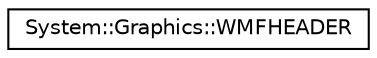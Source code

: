 digraph G
{
  edge [fontname="Helvetica",fontsize="10",labelfontname="Helvetica",labelfontsize="10"];
  node [fontname="Helvetica",fontsize="10",shape=record];
  rankdir="LR";
  Node1 [label="System::Graphics::WMFHEADER",height=0.2,width=0.4,color="black", fillcolor="white", style="filled",URL="$struct_system_1_1_graphics_1_1_w_m_f_h_e_a_d_e_r.html"];
}
